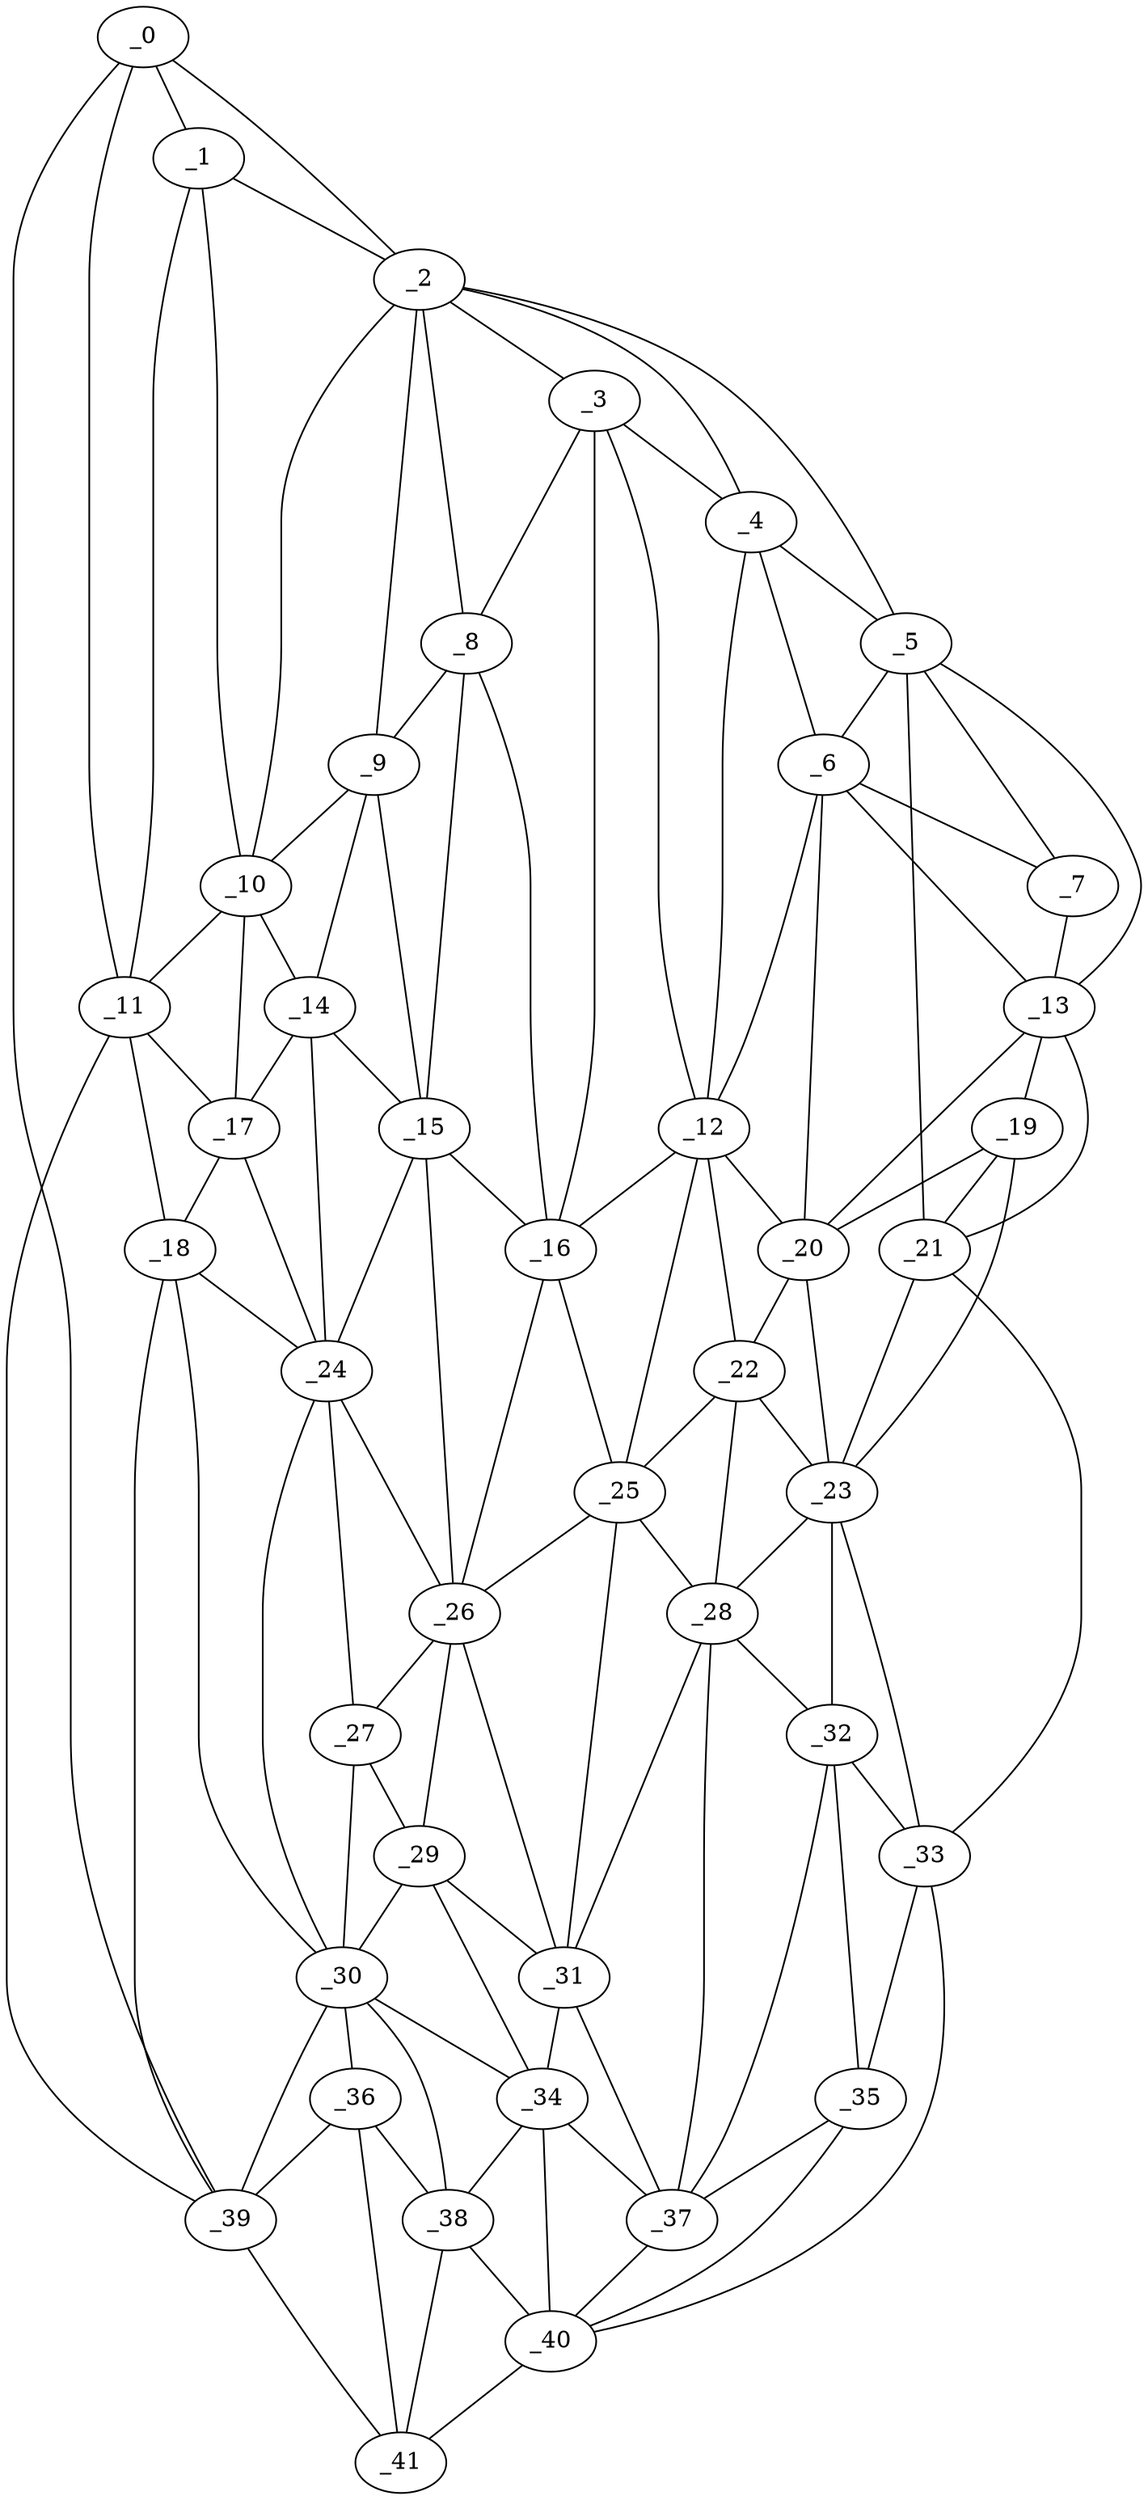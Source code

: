 graph "obj59__245.gxl" {
	_0	 [x=22,
		y=14];
	_1	 [x=25,
		y=33];
	_0 -- _1	 [valence=2];
	_2	 [x=26,
		y=57];
	_0 -- _2	 [valence=1];
	_11	 [x=45,
		y=39];
	_0 -- _11	 [valence=1];
	_39	 [x=109,
		y=15];
	_0 -- _39	 [valence=1];
	_1 -- _2	 [valence=2];
	_10	 [x=42,
		y=47];
	_1 -- _10	 [valence=2];
	_1 -- _11	 [valence=2];
	_3	 [x=32,
		y=72];
	_2 -- _3	 [valence=2];
	_4	 [x=32,
		y=86];
	_2 -- _4	 [valence=1];
	_5	 [x=33,
		y=108];
	_2 -- _5	 [valence=1];
	_8	 [x=40,
		y=59];
	_2 -- _8	 [valence=2];
	_9	 [x=41,
		y=53];
	_2 -- _9	 [valence=2];
	_2 -- _10	 [valence=2];
	_3 -- _4	 [valence=2];
	_3 -- _8	 [valence=1];
	_12	 [x=45,
		y=73];
	_3 -- _12	 [valence=2];
	_16	 [x=47,
		y=69];
	_3 -- _16	 [valence=2];
	_4 -- _5	 [valence=2];
	_6	 [x=34,
		y=93];
	_4 -- _6	 [valence=2];
	_4 -- _12	 [valence=2];
	_5 -- _6	 [valence=2];
	_7	 [x=35,
		y=102];
	_5 -- _7	 [valence=2];
	_13	 [x=45,
		y=105];
	_5 -- _13	 [valence=2];
	_21	 [x=65,
		y=118];
	_5 -- _21	 [valence=1];
	_6 -- _7	 [valence=1];
	_6 -- _12	 [valence=1];
	_6 -- _13	 [valence=2];
	_20	 [x=62,
		y=95];
	_6 -- _20	 [valence=2];
	_7 -- _13	 [valence=2];
	_8 -- _9	 [valence=2];
	_15	 [x=47,
		y=64];
	_8 -- _15	 [valence=2];
	_8 -- _16	 [valence=2];
	_9 -- _10	 [valence=1];
	_14	 [x=47,
		y=50];
	_9 -- _14	 [valence=2];
	_9 -- _15	 [valence=2];
	_10 -- _11	 [valence=2];
	_10 -- _14	 [valence=2];
	_17	 [x=51,
		y=45];
	_10 -- _17	 [valence=1];
	_11 -- _17	 [valence=2];
	_18	 [x=52,
		y=42];
	_11 -- _18	 [valence=2];
	_11 -- _39	 [valence=1];
	_12 -- _16	 [valence=2];
	_12 -- _20	 [valence=2];
	_22	 [x=69,
		y=91];
	_12 -- _22	 [valence=1];
	_25	 [x=75,
		y=80];
	_12 -- _25	 [valence=1];
	_19	 [x=58,
		y=104];
	_13 -- _19	 [valence=2];
	_13 -- _20	 [valence=2];
	_13 -- _21	 [valence=2];
	_14 -- _15	 [valence=2];
	_14 -- _17	 [valence=2];
	_24	 [x=73,
		y=53];
	_14 -- _24	 [valence=1];
	_15 -- _16	 [valence=2];
	_15 -- _24	 [valence=2];
	_26	 [x=76,
		y=72];
	_15 -- _26	 [valence=2];
	_16 -- _25	 [valence=2];
	_16 -- _26	 [valence=2];
	_17 -- _18	 [valence=2];
	_17 -- _24	 [valence=2];
	_18 -- _24	 [valence=1];
	_30	 [x=89,
		y=47];
	_18 -- _30	 [valence=2];
	_18 -- _39	 [valence=2];
	_19 -- _20	 [valence=2];
	_19 -- _21	 [valence=2];
	_23	 [x=70,
		y=98];
	_19 -- _23	 [valence=2];
	_20 -- _22	 [valence=2];
	_20 -- _23	 [valence=2];
	_21 -- _23	 [valence=2];
	_33	 [x=96,
		y=113];
	_21 -- _33	 [valence=1];
	_22 -- _23	 [valence=2];
	_22 -- _25	 [valence=2];
	_28	 [x=84,
		y=90];
	_22 -- _28	 [valence=2];
	_23 -- _28	 [valence=1];
	_32	 [x=94,
		y=101];
	_23 -- _32	 [valence=2];
	_23 -- _33	 [valence=2];
	_24 -- _26	 [valence=1];
	_27	 [x=82,
		y=64];
	_24 -- _27	 [valence=2];
	_24 -- _30	 [valence=2];
	_25 -- _26	 [valence=1];
	_25 -- _28	 [valence=2];
	_31	 [x=89,
		y=73];
	_25 -- _31	 [valence=2];
	_26 -- _27	 [valence=2];
	_29	 [x=86,
		y=68];
	_26 -- _29	 [valence=2];
	_26 -- _31	 [valence=1];
	_27 -- _29	 [valence=1];
	_27 -- _30	 [valence=1];
	_28 -- _31	 [valence=2];
	_28 -- _32	 [valence=1];
	_37	 [x=105,
		y=93];
	_28 -- _37	 [valence=2];
	_29 -- _30	 [valence=2];
	_29 -- _31	 [valence=2];
	_34	 [x=101,
		y=70];
	_29 -- _34	 [valence=2];
	_30 -- _34	 [valence=1];
	_36	 [x=105,
		y=35];
	_30 -- _36	 [valence=1];
	_38	 [x=108,
		y=54];
	_30 -- _38	 [valence=2];
	_30 -- _39	 [valence=1];
	_31 -- _34	 [valence=2];
	_31 -- _37	 [valence=1];
	_32 -- _33	 [valence=1];
	_35	 [x=101,
		y=102];
	_32 -- _35	 [valence=1];
	_32 -- _37	 [valence=2];
	_33 -- _35	 [valence=2];
	_40	 [x=109,
		y=90];
	_33 -- _40	 [valence=1];
	_34 -- _37	 [valence=2];
	_34 -- _38	 [valence=2];
	_34 -- _40	 [valence=1];
	_35 -- _37	 [valence=2];
	_35 -- _40	 [valence=1];
	_36 -- _38	 [valence=2];
	_36 -- _39	 [valence=1];
	_41	 [x=110,
		y=31];
	_36 -- _41	 [valence=2];
	_37 -- _40	 [valence=1];
	_38 -- _40	 [valence=2];
	_38 -- _41	 [valence=1];
	_39 -- _41	 [valence=1];
	_40 -- _41	 [valence=1];
}
